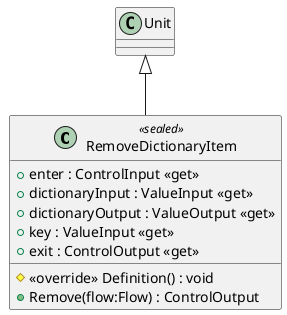 @startuml
class RemoveDictionaryItem <<sealed>> {
    + enter : ControlInput <<get>>
    + dictionaryInput : ValueInput <<get>>
    + dictionaryOutput : ValueOutput <<get>>
    + key : ValueInput <<get>>
    + exit : ControlOutput <<get>>
    # <<override>> Definition() : void
    + Remove(flow:Flow) : ControlOutput
}
Unit <|-- RemoveDictionaryItem
@enduml
